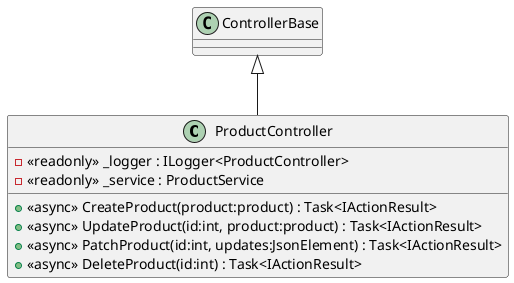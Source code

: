 @startuml ProductController
class ProductController {
    - <<readonly>> _logger : ILogger<ProductController>
    - <<readonly>> _service : ProductService
    + <<async>> CreateProduct(product:product) : Task<IActionResult>
    + <<async>> UpdateProduct(id:int, product:product) : Task<IActionResult>
    + <<async>> PatchProduct(id:int, updates:JsonElement) : Task<IActionResult>
    + <<async>> DeleteProduct(id:int) : Task<IActionResult>
}
ControllerBase <|-- ProductController
@enduml
